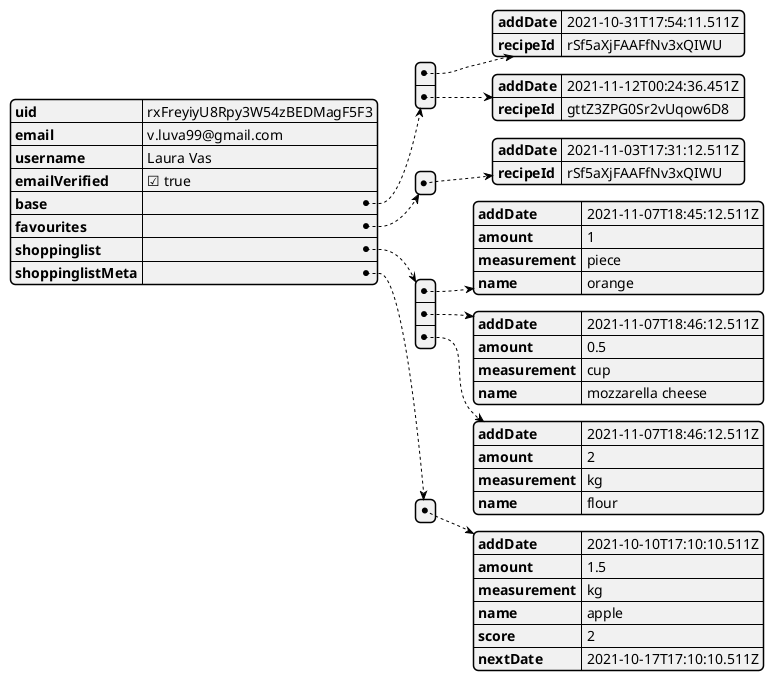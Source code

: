 @startjson
{
    "uid": "rxFreyiyU8Rpy3W54zBEDMagF5F3",
    "email": "v.luva99@gmail.com",
    "username": "Laura Vas",
    "emailVerified": true,
    "base": [{
        "addDate": "2021-10-31T17:54:11.511Z",
        "recipeId": "rSf5aXjFAAFfNv3xQIWU"
    }, {
        "addDate": "2021-11-12T00:24:36.451Z",
        "recipeId": "gttZ3ZPG0Sr2vUqow6D8"
    }],
    "favourites": [{
        "addDate": "2021-11-03T17:31:12.511Z",
        "recipeId": "rSf5aXjFAAFfNv3xQIWU"
    }],
    "shoppinglist": [{
        "addDate": "2021-11-07T18:45:12.511Z",
        "amount": 1,
		"measurement": "piece",
		"name": "orange"
    },{
        "addDate": "2021-11-07T18:46:12.511Z",
        "amount": 0.5,
		"measurement": "cup",
		"name": "mozzarella cheese"
    },{
        "addDate": "2021-11-07T18:46:12.511Z",
        "amount": 2,
		"measurement": "kg",
		"name": "flour"
    }],
    "shoppinglistMeta": [{
        "addDate": "2021-10-10T17:10:10.511Z",
        "amount": "1.5",
        "measurement": "kg",
		"name": "apple",
        "score": 2,
        "nextDate": "2021-10-17T17:10:10.511Z"
    }]
}
@endjson